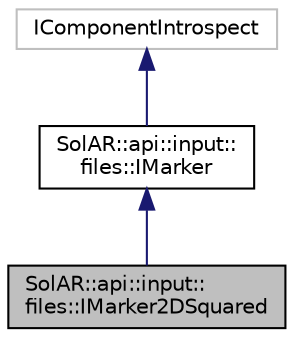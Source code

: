 digraph "SolAR::api::input::files::IMarker2DSquared"
{
  edge [fontname="Helvetica",fontsize="10",labelfontname="Helvetica",labelfontsize="10"];
  node [fontname="Helvetica",fontsize="10",shape=record];
  Node5 [label="SolAR::api::input::\lfiles::IMarker2DSquared",height=0.2,width=0.4,color="black", fillcolor="grey75", style="filled", fontcolor="black"];
  Node6 -> Node5 [dir="back",color="midnightblue",fontsize="10",style="solid",fontname="Helvetica"];
  Node6 [label="SolAR::api::input::\lfiles::IMarker",height=0.2,width=0.4,color="black", fillcolor="white", style="filled",URL="$class_sol_a_r_1_1api_1_1input_1_1files_1_1_i_marker.html",tooltip="Loads a general Marker. UUID: b05f3dbb-f93d-465c-aee1-fb58e1480c42 "];
  Node7 -> Node6 [dir="back",color="midnightblue",fontsize="10",style="solid",fontname="Helvetica"];
  Node7 [label="IComponentIntrospect",height=0.2,width=0.4,color="grey75", fillcolor="white", style="filled"];
}
